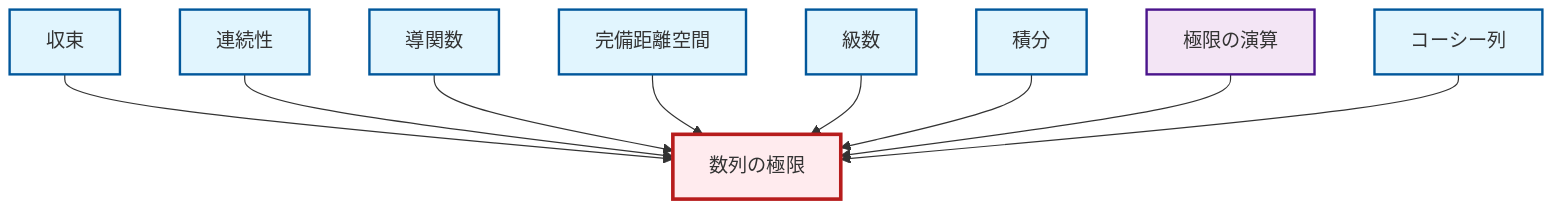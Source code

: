 graph TD
    classDef definition fill:#e1f5fe,stroke:#01579b,stroke-width:2px
    classDef theorem fill:#f3e5f5,stroke:#4a148c,stroke-width:2px
    classDef axiom fill:#fff3e0,stroke:#e65100,stroke-width:2px
    classDef example fill:#e8f5e9,stroke:#1b5e20,stroke-width:2px
    classDef current fill:#ffebee,stroke:#b71c1c,stroke-width:3px
    def-series["級数"]:::definition
    def-convergence["収束"]:::definition
    def-derivative["導関数"]:::definition
    def-continuity["連続性"]:::definition
    def-complete-metric-space["完備距離空間"]:::definition
    thm-limit-arithmetic["極限の演算"]:::theorem
    def-cauchy-sequence["コーシー列"]:::definition
    def-limit["数列の極限"]:::definition
    def-integral["積分"]:::definition
    def-convergence --> def-limit
    def-continuity --> def-limit
    def-derivative --> def-limit
    def-complete-metric-space --> def-limit
    def-series --> def-limit
    def-integral --> def-limit
    thm-limit-arithmetic --> def-limit
    def-cauchy-sequence --> def-limit
    class def-limit current